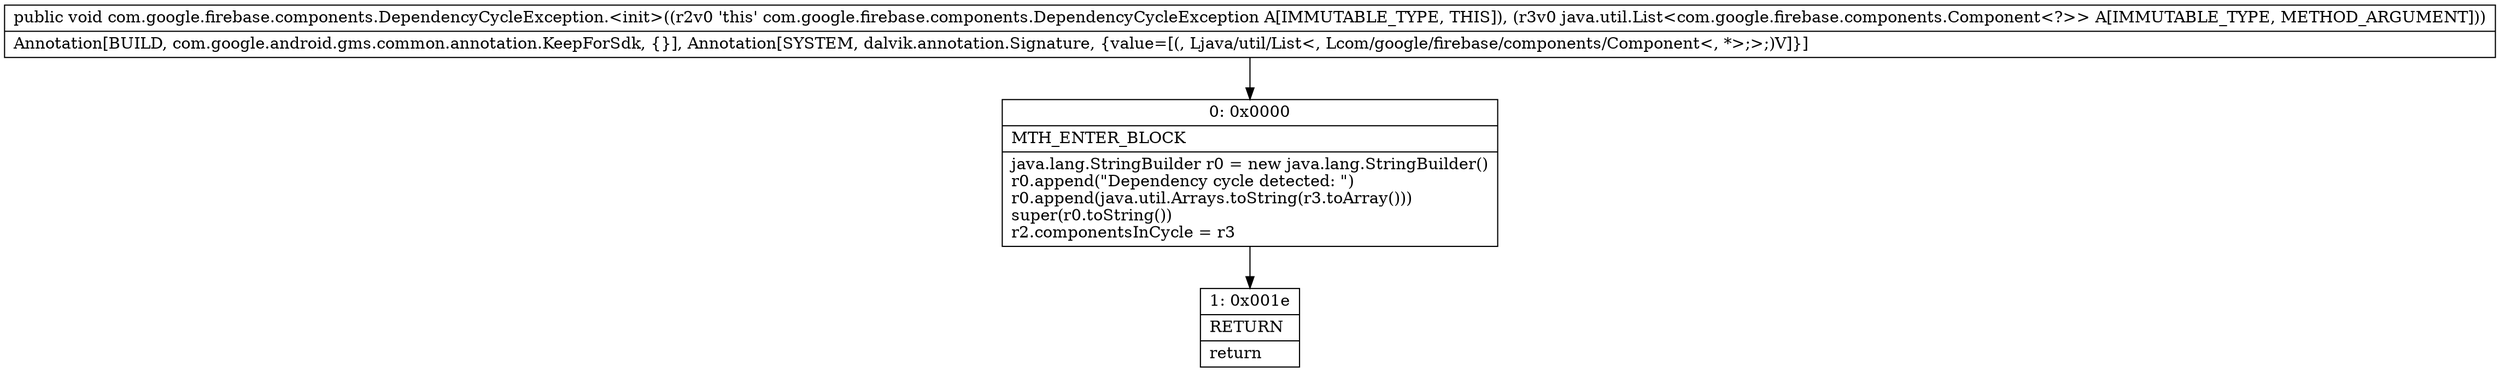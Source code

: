 digraph "CFG forcom.google.firebase.components.DependencyCycleException.\<init\>(Ljava\/util\/List;)V" {
Node_0 [shape=record,label="{0\:\ 0x0000|MTH_ENTER_BLOCK\l|java.lang.StringBuilder r0 = new java.lang.StringBuilder()\lr0.append(\"Dependency cycle detected: \")\lr0.append(java.util.Arrays.toString(r3.toArray()))\lsuper(r0.toString())\lr2.componentsInCycle = r3\l}"];
Node_1 [shape=record,label="{1\:\ 0x001e|RETURN\l|return\l}"];
MethodNode[shape=record,label="{public void com.google.firebase.components.DependencyCycleException.\<init\>((r2v0 'this' com.google.firebase.components.DependencyCycleException A[IMMUTABLE_TYPE, THIS]), (r3v0 java.util.List\<com.google.firebase.components.Component\<?\>\> A[IMMUTABLE_TYPE, METHOD_ARGUMENT]))  | Annotation[BUILD, com.google.android.gms.common.annotation.KeepForSdk, \{\}], Annotation[SYSTEM, dalvik.annotation.Signature, \{value=[(, Ljava\/util\/List\<, Lcom\/google\/firebase\/components\/Component\<, *\>;\>;)V]\}]\l}"];
MethodNode -> Node_0;
Node_0 -> Node_1;
}

